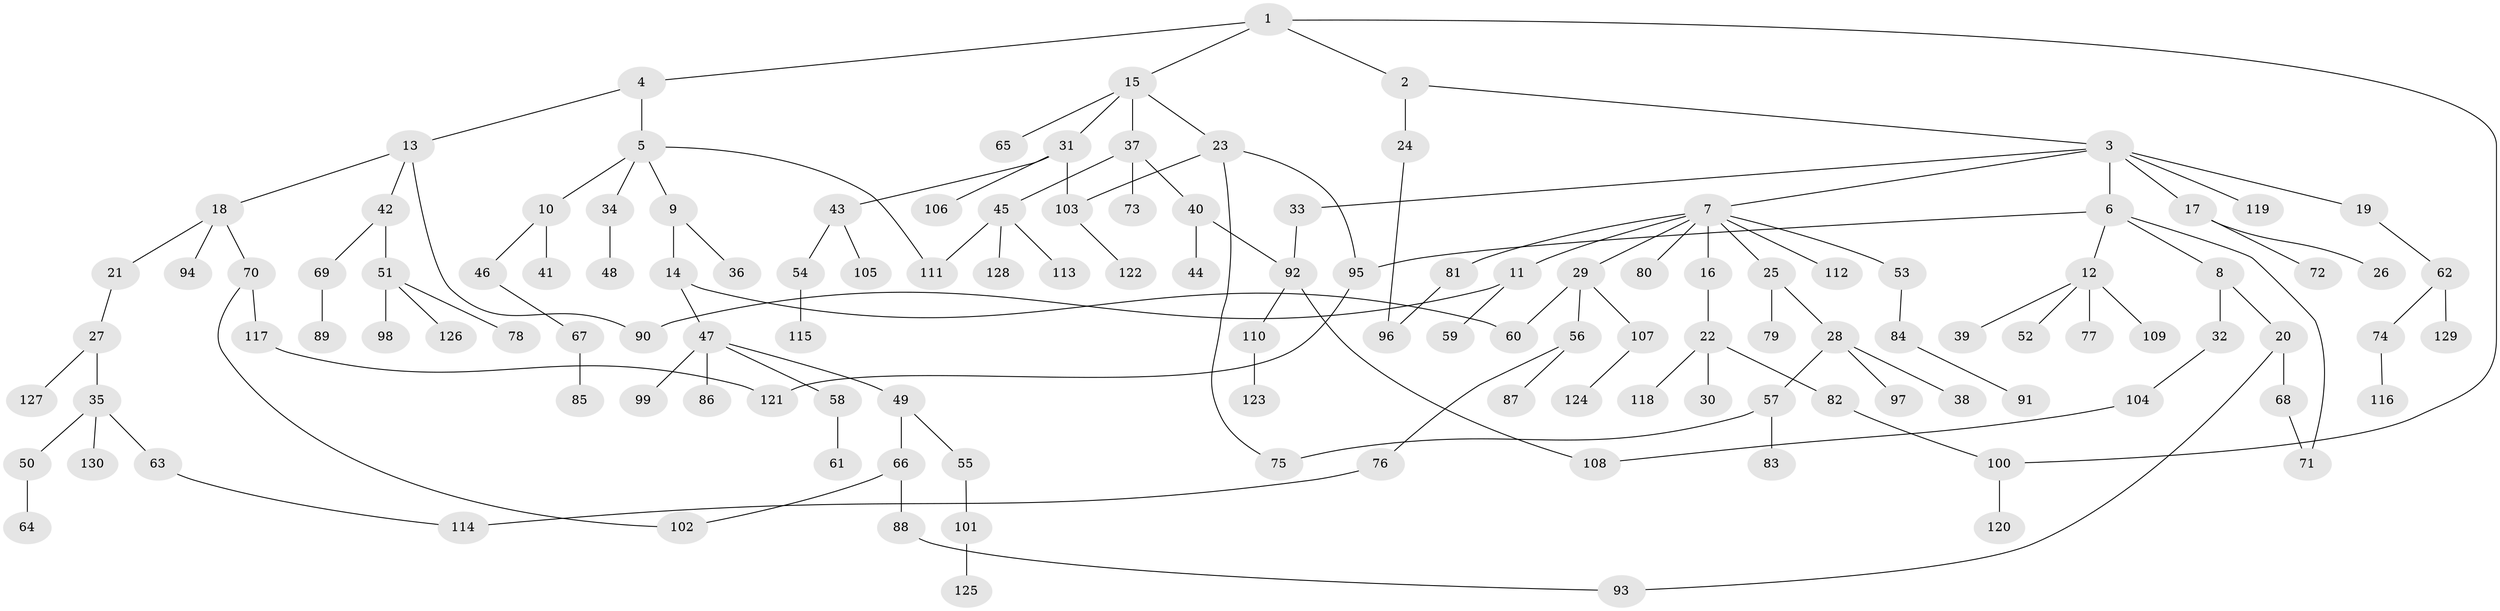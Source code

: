 // coarse degree distribution, {4: 0.08602150537634409, 3: 0.1935483870967742, 6: 0.010752688172043012, 5: 0.03225806451612903, 8: 0.010752688172043012, 2: 0.3978494623655914, 1: 0.26881720430107525}
// Generated by graph-tools (version 1.1) at 2025/49/03/04/25 22:49:11]
// undirected, 130 vertices, 144 edges
graph export_dot {
  node [color=gray90,style=filled];
  1;
  2;
  3;
  4;
  5;
  6;
  7;
  8;
  9;
  10;
  11;
  12;
  13;
  14;
  15;
  16;
  17;
  18;
  19;
  20;
  21;
  22;
  23;
  24;
  25;
  26;
  27;
  28;
  29;
  30;
  31;
  32;
  33;
  34;
  35;
  36;
  37;
  38;
  39;
  40;
  41;
  42;
  43;
  44;
  45;
  46;
  47;
  48;
  49;
  50;
  51;
  52;
  53;
  54;
  55;
  56;
  57;
  58;
  59;
  60;
  61;
  62;
  63;
  64;
  65;
  66;
  67;
  68;
  69;
  70;
  71;
  72;
  73;
  74;
  75;
  76;
  77;
  78;
  79;
  80;
  81;
  82;
  83;
  84;
  85;
  86;
  87;
  88;
  89;
  90;
  91;
  92;
  93;
  94;
  95;
  96;
  97;
  98;
  99;
  100;
  101;
  102;
  103;
  104;
  105;
  106;
  107;
  108;
  109;
  110;
  111;
  112;
  113;
  114;
  115;
  116;
  117;
  118;
  119;
  120;
  121;
  122;
  123;
  124;
  125;
  126;
  127;
  128;
  129;
  130;
  1 -- 2;
  1 -- 4;
  1 -- 15;
  1 -- 100;
  2 -- 3;
  2 -- 24;
  3 -- 6;
  3 -- 7;
  3 -- 17;
  3 -- 19;
  3 -- 33;
  3 -- 119;
  4 -- 5;
  4 -- 13;
  5 -- 9;
  5 -- 10;
  5 -- 34;
  5 -- 111;
  6 -- 8;
  6 -- 12;
  6 -- 95;
  6 -- 71;
  7 -- 11;
  7 -- 16;
  7 -- 25;
  7 -- 29;
  7 -- 53;
  7 -- 80;
  7 -- 81;
  7 -- 112;
  8 -- 20;
  8 -- 32;
  9 -- 14;
  9 -- 36;
  10 -- 41;
  10 -- 46;
  11 -- 59;
  11 -- 90;
  12 -- 39;
  12 -- 52;
  12 -- 77;
  12 -- 109;
  13 -- 18;
  13 -- 42;
  13 -- 90;
  14 -- 47;
  14 -- 60;
  15 -- 23;
  15 -- 31;
  15 -- 37;
  15 -- 65;
  16 -- 22;
  17 -- 26;
  17 -- 72;
  18 -- 21;
  18 -- 70;
  18 -- 94;
  19 -- 62;
  20 -- 68;
  20 -- 93;
  21 -- 27;
  22 -- 30;
  22 -- 82;
  22 -- 118;
  23 -- 95;
  23 -- 103;
  23 -- 75;
  24 -- 96;
  25 -- 28;
  25 -- 79;
  27 -- 35;
  27 -- 127;
  28 -- 38;
  28 -- 57;
  28 -- 97;
  29 -- 56;
  29 -- 60;
  29 -- 107;
  31 -- 43;
  31 -- 103;
  31 -- 106;
  32 -- 104;
  33 -- 92;
  34 -- 48;
  35 -- 50;
  35 -- 63;
  35 -- 130;
  37 -- 40;
  37 -- 45;
  37 -- 73;
  40 -- 44;
  40 -- 92;
  42 -- 51;
  42 -- 69;
  43 -- 54;
  43 -- 105;
  45 -- 111;
  45 -- 113;
  45 -- 128;
  46 -- 67;
  47 -- 49;
  47 -- 58;
  47 -- 86;
  47 -- 99;
  49 -- 55;
  49 -- 66;
  50 -- 64;
  51 -- 78;
  51 -- 98;
  51 -- 126;
  53 -- 84;
  54 -- 115;
  55 -- 101;
  56 -- 76;
  56 -- 87;
  57 -- 75;
  57 -- 83;
  58 -- 61;
  62 -- 74;
  62 -- 129;
  63 -- 114;
  66 -- 88;
  66 -- 102;
  67 -- 85;
  68 -- 71;
  69 -- 89;
  70 -- 102;
  70 -- 117;
  74 -- 116;
  76 -- 114;
  81 -- 96;
  82 -- 100;
  84 -- 91;
  88 -- 93;
  92 -- 110;
  92 -- 108;
  95 -- 121;
  100 -- 120;
  101 -- 125;
  103 -- 122;
  104 -- 108;
  107 -- 124;
  110 -- 123;
  117 -- 121;
}
